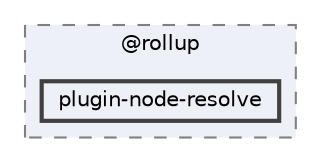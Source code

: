 digraph "pkiclassroomrescheduler/src/main/frontend/node_modules/@rollup/plugin-node-resolve"
{
 // LATEX_PDF_SIZE
  bgcolor="transparent";
  edge [fontname=Helvetica,fontsize=10,labelfontname=Helvetica,labelfontsize=10];
  node [fontname=Helvetica,fontsize=10,shape=box,height=0.2,width=0.4];
  compound=true
  subgraph clusterdir_4be0149ee6bc3e9e6fb9cecad01dd9fb {
    graph [ bgcolor="#edf0f7", pencolor="grey50", label="@rollup", fontname=Helvetica,fontsize=10 style="filled,dashed", URL="dir_4be0149ee6bc3e9e6fb9cecad01dd9fb.html",tooltip=""]
  dir_e7fee46b967948b60e953487fd93ff06 [label="plugin-node-resolve", fillcolor="#edf0f7", color="grey25", style="filled,bold", URL="dir_e7fee46b967948b60e953487fd93ff06.html",tooltip=""];
  }
}
